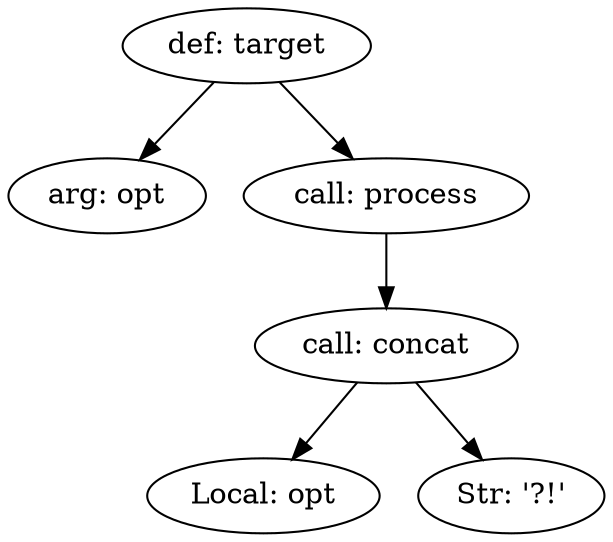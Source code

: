 digraph AST {
1451324290 [label="def: target"];
10775091 [label="arg: opt"];
1264572433 [label="call: process"];
1477525092 [label="call: concat"];
698782006 [label="Local: opt"];
622466907 [label="Str: '?!'"];
1451324290 -> 10775091;
1451324290 -> 1264572433;
1264572433 -> 1477525092;
1477525092 -> 698782006;
1477525092 -> 622466907;
}
